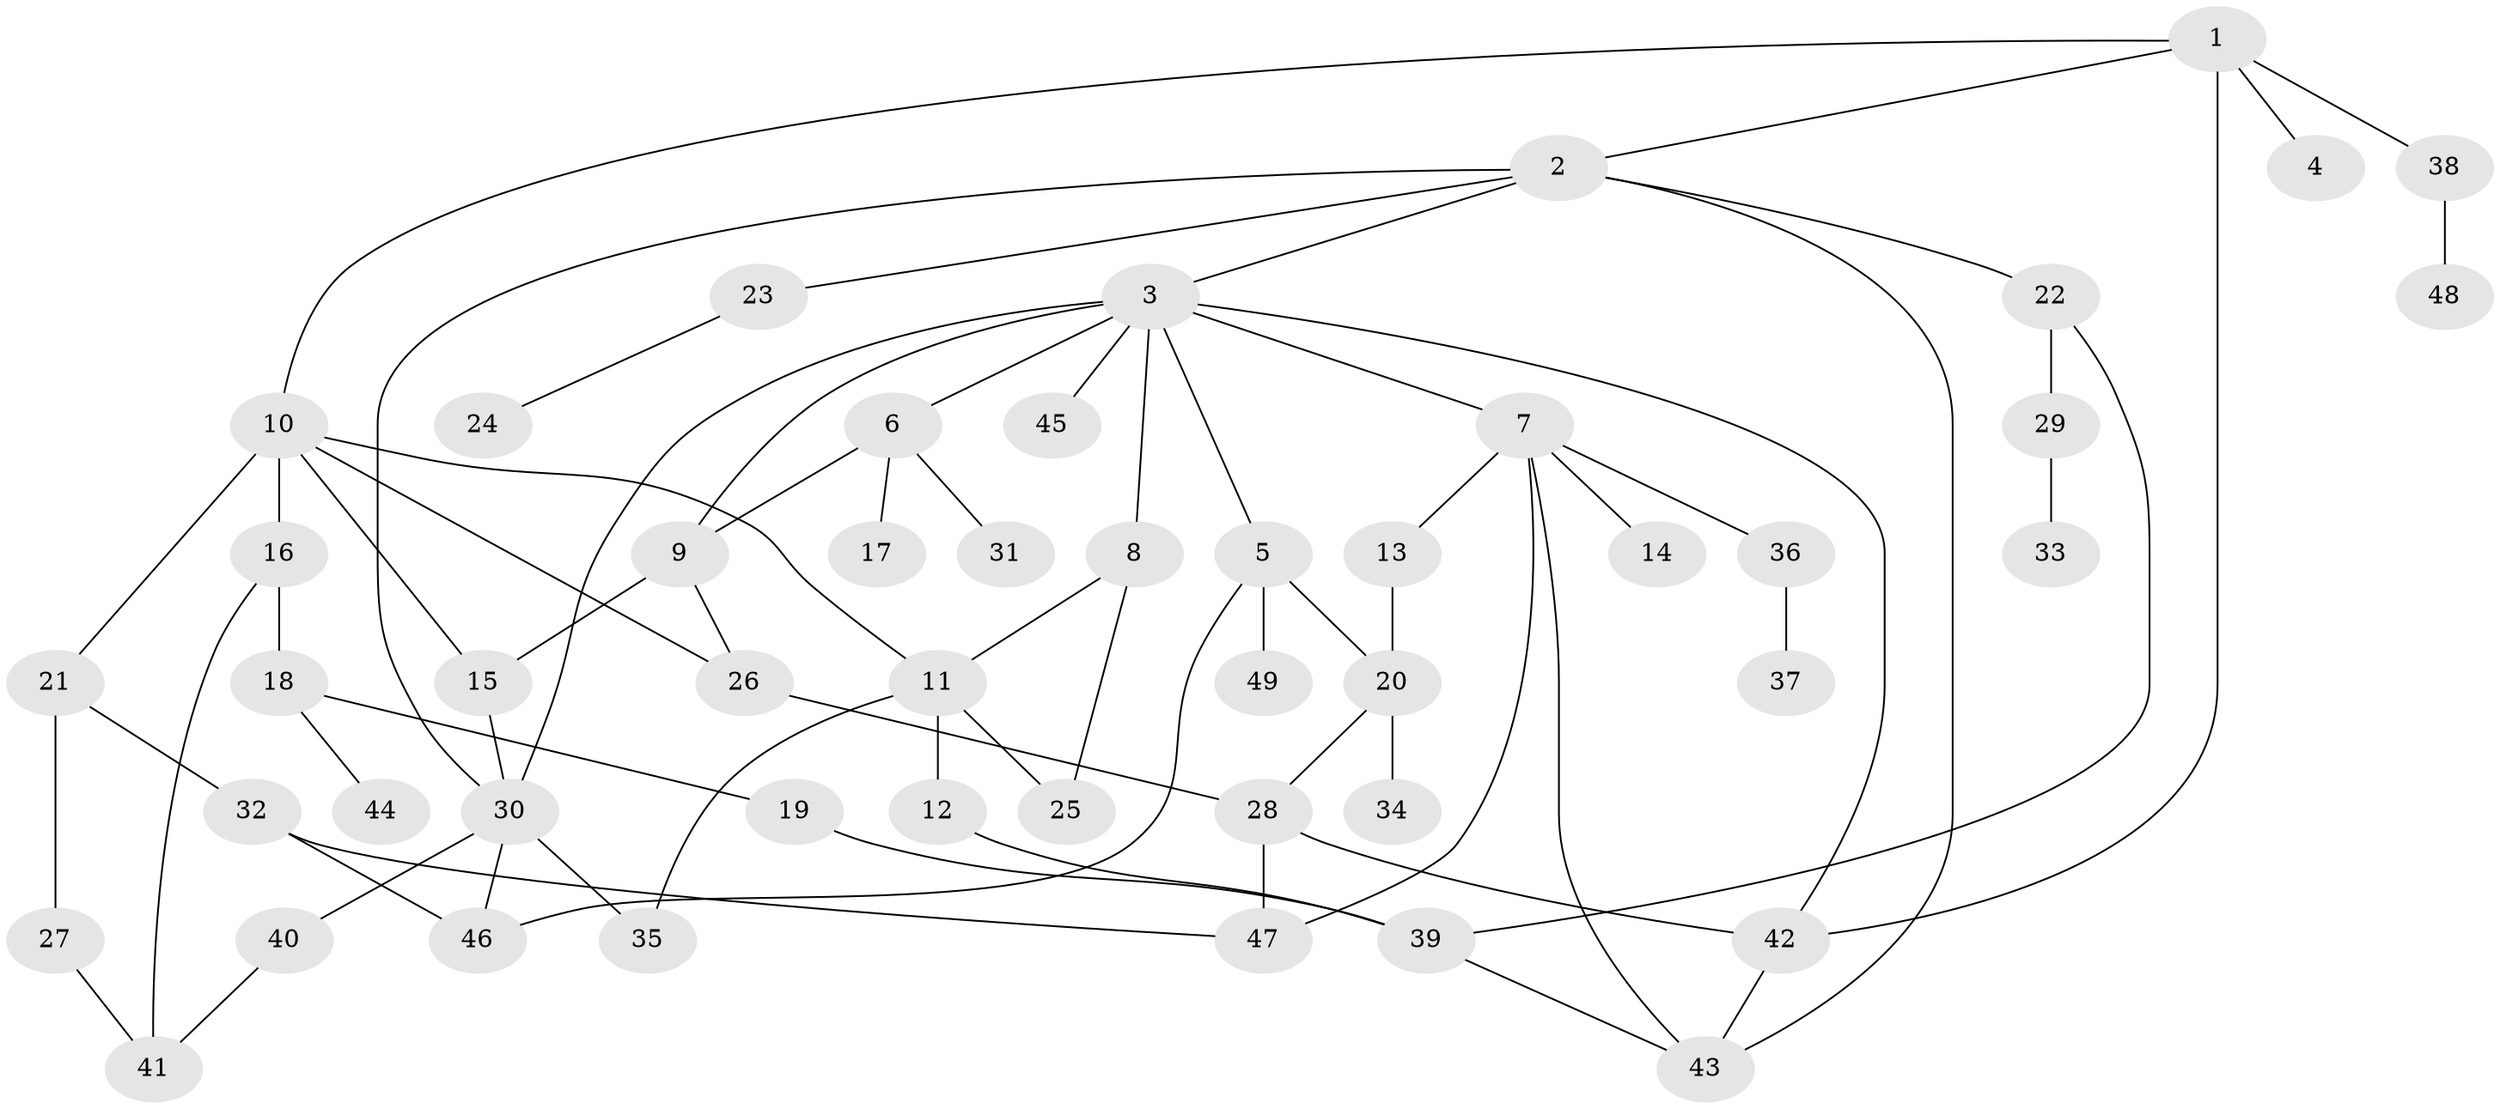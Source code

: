 // original degree distribution, {6: 0.05102040816326531, 10: 0.01020408163265306, 1: 0.336734693877551, 5: 0.05102040816326531, 4: 0.07142857142857142, 7: 0.01020408163265306, 3: 0.21428571428571427, 2: 0.25510204081632654}
// Generated by graph-tools (version 1.1) at 2025/34/03/09/25 02:34:34]
// undirected, 49 vertices, 71 edges
graph export_dot {
graph [start="1"]
  node [color=gray90,style=filled];
  1;
  2;
  3;
  4;
  5;
  6;
  7;
  8;
  9;
  10;
  11;
  12;
  13;
  14;
  15;
  16;
  17;
  18;
  19;
  20;
  21;
  22;
  23;
  24;
  25;
  26;
  27;
  28;
  29;
  30;
  31;
  32;
  33;
  34;
  35;
  36;
  37;
  38;
  39;
  40;
  41;
  42;
  43;
  44;
  45;
  46;
  47;
  48;
  49;
  1 -- 2 [weight=1.0];
  1 -- 4 [weight=1.0];
  1 -- 10 [weight=1.0];
  1 -- 38 [weight=1.0];
  1 -- 42 [weight=1.0];
  2 -- 3 [weight=1.0];
  2 -- 22 [weight=1.0];
  2 -- 23 [weight=1.0];
  2 -- 30 [weight=1.0];
  2 -- 43 [weight=1.0];
  3 -- 5 [weight=1.0];
  3 -- 6 [weight=1.0];
  3 -- 7 [weight=1.0];
  3 -- 8 [weight=1.0];
  3 -- 9 [weight=1.0];
  3 -- 30 [weight=1.0];
  3 -- 42 [weight=1.0];
  3 -- 45 [weight=1.0];
  5 -- 20 [weight=1.0];
  5 -- 46 [weight=1.0];
  5 -- 49 [weight=1.0];
  6 -- 9 [weight=1.0];
  6 -- 17 [weight=1.0];
  6 -- 31 [weight=1.0];
  7 -- 13 [weight=1.0];
  7 -- 14 [weight=1.0];
  7 -- 36 [weight=1.0];
  7 -- 43 [weight=1.0];
  7 -- 47 [weight=1.0];
  8 -- 11 [weight=1.0];
  8 -- 25 [weight=1.0];
  9 -- 15 [weight=1.0];
  9 -- 26 [weight=1.0];
  10 -- 11 [weight=1.0];
  10 -- 15 [weight=1.0];
  10 -- 16 [weight=3.0];
  10 -- 21 [weight=1.0];
  10 -- 26 [weight=1.0];
  11 -- 12 [weight=1.0];
  11 -- 25 [weight=1.0];
  11 -- 35 [weight=1.0];
  12 -- 39 [weight=1.0];
  13 -- 20 [weight=2.0];
  15 -- 30 [weight=4.0];
  16 -- 18 [weight=1.0];
  16 -- 41 [weight=1.0];
  18 -- 19 [weight=1.0];
  18 -- 44 [weight=1.0];
  19 -- 39 [weight=1.0];
  20 -- 28 [weight=1.0];
  20 -- 34 [weight=1.0];
  21 -- 27 [weight=1.0];
  21 -- 32 [weight=1.0];
  22 -- 29 [weight=1.0];
  22 -- 39 [weight=1.0];
  23 -- 24 [weight=1.0];
  26 -- 28 [weight=2.0];
  27 -- 41 [weight=1.0];
  28 -- 42 [weight=1.0];
  28 -- 47 [weight=1.0];
  29 -- 33 [weight=1.0];
  30 -- 35 [weight=1.0];
  30 -- 40 [weight=1.0];
  30 -- 46 [weight=1.0];
  32 -- 46 [weight=2.0];
  32 -- 47 [weight=1.0];
  36 -- 37 [weight=1.0];
  38 -- 48 [weight=1.0];
  39 -- 43 [weight=1.0];
  40 -- 41 [weight=1.0];
  42 -- 43 [weight=1.0];
}
